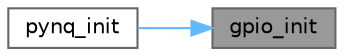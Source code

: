 digraph "gpio_init"
{
 // LATEX_PDF_SIZE
  bgcolor="transparent";
  edge [fontname=Helvetica,fontsize=10,labelfontname=Helvetica,labelfontsize=10];
  node [fontname=Helvetica,fontsize=10,shape=box,height=0.2,width=0.4];
  rankdir="RL";
  Node1 [id="Node000001",label="gpio_init",height=0.2,width=0.4,color="gray40", fillcolor="grey60", style="filled", fontcolor="black",tooltip=" "];
  Node1 -> Node2 [id="edge1_Node000001_Node000002",dir="back",color="steelblue1",style="solid",tooltip=" "];
  Node2 [id="Node000002",label="pynq_init",height=0.2,width=0.4,color="grey40", fillcolor="white", style="filled",URL="$libpynq_8c.html#a3c76b9633e9988436c3e3555be805728",tooltip="Initialise the switchbox and GPIO of the PYNQ."];
}
